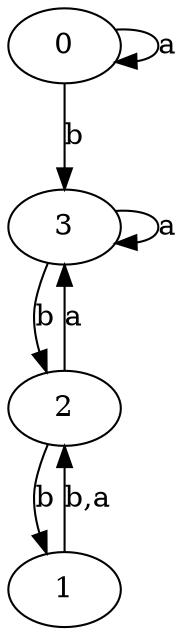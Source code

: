 digraph {
 ranksep=0.5;
 d2tdocpreamble = "\usetikzlibrary{automata}";
 d2tfigpreamble = "\tikzstyle{every state}= [ draw=blue!50,very thick,fill=blue!20]  \tikzstyle{auto}= [fill=white]";
 node [style="state"];
 edge [lblstyle="auto",topath="bend right", len=4  ]
  "0" [label="0",style = "state, initial"];
  "1" [label="1",];
  "2" [label="2",style = "state, accepting"];
  "3" [label="3",];
  "0" -> "0" [label="a",topath="loop above"];
  "0" -> "3" [label="b"];
  "1" -> "2" [label="b,a"];
  "2" -> "1" [label="b"];
  "2" -> "3" [label="a"];
  "3" -> "2" [label="b"];
  "3" -> "3" [label="a",topath="loop above"];
}